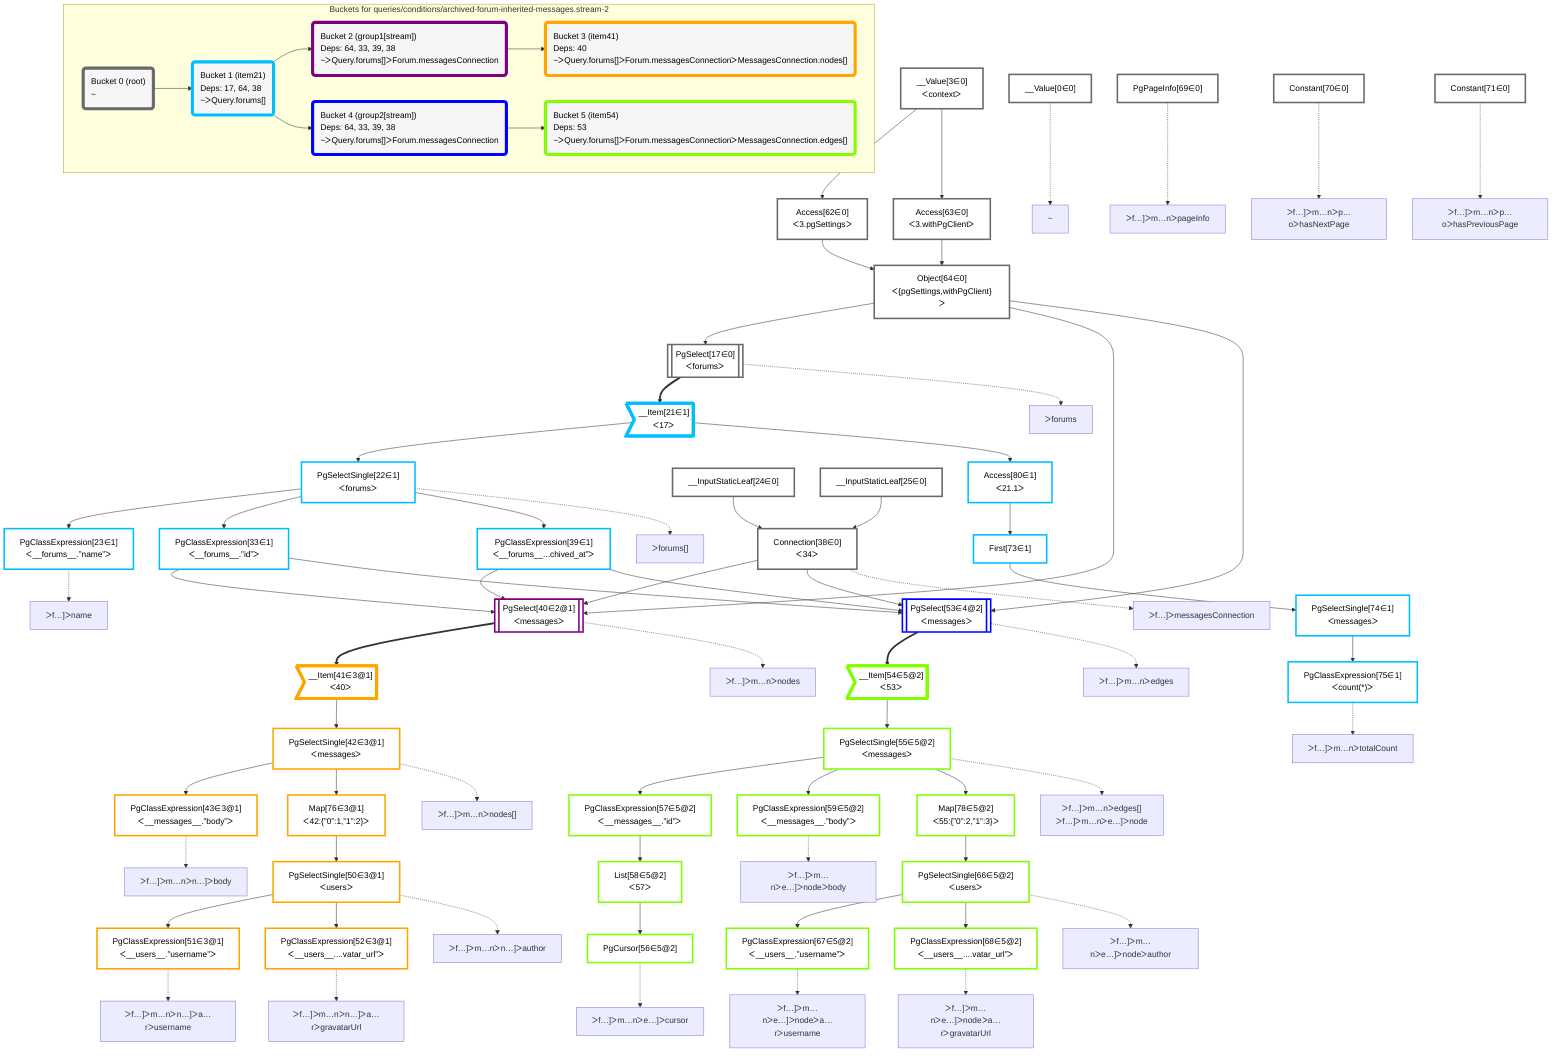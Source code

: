 graph TD
    classDef path fill:#eee,stroke:#000,color:#000
    classDef plan fill:#fff,stroke-width:3px,color:#000
    classDef itemplan fill:#fff,stroke-width:6px,color:#000
    classDef sideeffectplan fill:#f00,stroke-width:6px,color:#000
    classDef bucket fill:#f6f6f6,color:#000,stroke-width:6px,text-align:left


    %% define plans
    __Value0["__Value[0∈0]"]:::plan
    __Value3["__Value[3∈0]<br />ᐸcontextᐳ"]:::plan
    Access62["Access[62∈0]<br />ᐸ3.pgSettingsᐳ"]:::plan
    Access63["Access[63∈0]<br />ᐸ3.withPgClientᐳ"]:::plan
    Object64["Object[64∈0]<br />ᐸ{pgSettings,withPgClient}ᐳ"]:::plan
    PgSelect17[["PgSelect[17∈0]<br />ᐸforumsᐳ"]]:::plan
    __Item21>"__Item[21∈1]<br />ᐸ17ᐳ"]:::itemplan
    PgSelectSingle22["PgSelectSingle[22∈1]<br />ᐸforumsᐳ"]:::plan
    PgClassExpression23["PgClassExpression[23∈1]<br />ᐸ__forums__.”name”ᐳ"]:::plan
    __InputStaticLeaf24["__InputStaticLeaf[24∈0]"]:::plan
    __InputStaticLeaf25["__InputStaticLeaf[25∈0]"]:::plan
    PgClassExpression33["PgClassExpression[33∈1]<br />ᐸ__forums__.”id”ᐳ"]:::plan
    Connection38["Connection[38∈0]<br />ᐸ34ᐳ"]:::plan
    PgClassExpression39["PgClassExpression[39∈1]<br />ᐸ__forums__...chived_at”ᐳ"]:::plan
    PgSelect40[["PgSelect[40∈2@1]<br />ᐸmessagesᐳ"]]:::plan
    __Item41>"__Item[41∈3@1]<br />ᐸ40ᐳ"]:::itemplan
    PgSelectSingle42["PgSelectSingle[42∈3@1]<br />ᐸmessagesᐳ"]:::plan
    PgClassExpression43["PgClassExpression[43∈3@1]<br />ᐸ__messages__.”body”ᐳ"]:::plan
    Map76["Map[76∈3@1]<br />ᐸ42:{”0”:1,”1”:2}ᐳ"]:::plan
    PgSelectSingle50["PgSelectSingle[50∈3@1]<br />ᐸusersᐳ"]:::plan
    PgClassExpression51["PgClassExpression[51∈3@1]<br />ᐸ__users__.”username”ᐳ"]:::plan
    PgClassExpression52["PgClassExpression[52∈3@1]<br />ᐸ__users__....vatar_url”ᐳ"]:::plan
    PgSelect53[["PgSelect[53∈4@2]<br />ᐸmessagesᐳ"]]:::plan
    __Item54>"__Item[54∈5@2]<br />ᐸ53ᐳ"]:::itemplan
    PgSelectSingle55["PgSelectSingle[55∈5@2]<br />ᐸmessagesᐳ"]:::plan
    PgClassExpression57["PgClassExpression[57∈5@2]<br />ᐸ__messages__.”id”ᐳ"]:::plan
    List58["List[58∈5@2]<br />ᐸ57ᐳ"]:::plan
    PgCursor56["PgCursor[56∈5@2]"]:::plan
    PgClassExpression59["PgClassExpression[59∈5@2]<br />ᐸ__messages__.”body”ᐳ"]:::plan
    Map78["Map[78∈5@2]<br />ᐸ55:{”0”:2,”1”:3}ᐳ"]:::plan
    PgSelectSingle66["PgSelectSingle[66∈5@2]<br />ᐸusersᐳ"]:::plan
    PgClassExpression67["PgClassExpression[67∈5@2]<br />ᐸ__users__.”username”ᐳ"]:::plan
    PgClassExpression68["PgClassExpression[68∈5@2]<br />ᐸ__users__....vatar_url”ᐳ"]:::plan
    PgPageInfo69["PgPageInfo[69∈0]"]:::plan
    Constant70["Constant[70∈0]"]:::plan
    Constant71["Constant[71∈0]"]:::plan
    Access80["Access[80∈1]<br />ᐸ21.1ᐳ"]:::plan
    First73["First[73∈1]"]:::plan
    PgSelectSingle74["PgSelectSingle[74∈1]<br />ᐸmessagesᐳ"]:::plan
    PgClassExpression75["PgClassExpression[75∈1]<br />ᐸcount(*)ᐳ"]:::plan

    %% plan dependencies
    __Value3 --> Access62
    __Value3 --> Access63
    Access62 & Access63 --> Object64
    Object64 --> PgSelect17
    PgSelect17 ==> __Item21
    __Item21 --> PgSelectSingle22
    PgSelectSingle22 --> PgClassExpression23
    PgSelectSingle22 --> PgClassExpression33
    __InputStaticLeaf24 & __InputStaticLeaf25 --> Connection38
    PgSelectSingle22 --> PgClassExpression39
    Object64 & PgClassExpression33 & PgClassExpression39 & Connection38 --> PgSelect40
    PgSelect40 ==> __Item41
    __Item41 --> PgSelectSingle42
    PgSelectSingle42 --> PgClassExpression43
    PgSelectSingle42 --> Map76
    Map76 --> PgSelectSingle50
    PgSelectSingle50 --> PgClassExpression51
    PgSelectSingle50 --> PgClassExpression52
    Object64 & PgClassExpression33 & PgClassExpression39 & Connection38 --> PgSelect53
    PgSelect53 ==> __Item54
    __Item54 --> PgSelectSingle55
    PgSelectSingle55 --> PgClassExpression57
    PgClassExpression57 --> List58
    List58 --> PgCursor56
    PgSelectSingle55 --> PgClassExpression59
    PgSelectSingle55 --> Map78
    Map78 --> PgSelectSingle66
    PgSelectSingle66 --> PgClassExpression67
    PgSelectSingle66 --> PgClassExpression68
    __Item21 --> Access80
    Access80 --> First73
    First73 --> PgSelectSingle74
    PgSelectSingle74 --> PgClassExpression75

    %% plan-to-path relationships
    P0["~"]
    __Value0 -.-> P0
    P17["ᐳforums"]
    PgSelect17 -.-> P17
    P22["ᐳforums[]"]
    PgSelectSingle22 -.-> P22
    P23["ᐳf…]ᐳname"]
    PgClassExpression23 -.-> P23
    P38["ᐳf…]ᐳmessagesConnection"]
    Connection38 -.-> P38
    P40["ᐳf…]ᐳm…nᐳnodes"]
    PgSelect40 -.-> P40
    P42["ᐳf…]ᐳm…nᐳnodes[]"]
    PgSelectSingle42 -.-> P42
    P43["ᐳf…]ᐳm…nᐳn…]ᐳbody"]
    PgClassExpression43 -.-> P43
    P50["ᐳf…]ᐳm…nᐳn…]ᐳauthor"]
    PgSelectSingle50 -.-> P50
    P51["ᐳf…]ᐳm…nᐳn…]ᐳa…rᐳusername"]
    PgClassExpression51 -.-> P51
    P52["ᐳf…]ᐳm…nᐳn…]ᐳa…rᐳgravatarUrl"]
    PgClassExpression52 -.-> P52
    P53["ᐳf…]ᐳm…nᐳedges"]
    PgSelect53 -.-> P53
    P55["ᐳf…]ᐳm…nᐳedges[]<br />ᐳf…]ᐳm…nᐳe…]ᐳnode"]
    PgSelectSingle55 -.-> P55
    P56["ᐳf…]ᐳm…nᐳe…]ᐳcursor"]
    PgCursor56 -.-> P56
    P59["ᐳf…]ᐳm…nᐳe…]ᐳnodeᐳbody"]
    PgClassExpression59 -.-> P59
    P66["ᐳf…]ᐳm…nᐳe…]ᐳnodeᐳauthor"]
    PgSelectSingle66 -.-> P66
    P67["ᐳf…]ᐳm…nᐳe…]ᐳnodeᐳa…rᐳusername"]
    PgClassExpression67 -.-> P67
    P68["ᐳf…]ᐳm…nᐳe…]ᐳnodeᐳa…rᐳgravatarUrl"]
    PgClassExpression68 -.-> P68
    P69["ᐳf…]ᐳm…nᐳpageInfo"]
    PgPageInfo69 -.-> P69
    P70["ᐳf…]ᐳm…nᐳp…oᐳhasNextPage"]
    Constant70 -.-> P70
    P71["ᐳf…]ᐳm…nᐳp…oᐳhasPreviousPage"]
    Constant71 -.-> P71
    P75["ᐳf…]ᐳm…nᐳtotalCount"]
    PgClassExpression75 -.-> P75

    subgraph "Buckets for queries/conditions/archived-forum-inherited-messages.stream-2"
    Bucket0("Bucket 0 (root)<br />~"):::bucket
    classDef bucket0 stroke:#696969
    class Bucket0,__Value0,__Value3,PgSelect17,__InputStaticLeaf24,__InputStaticLeaf25,Connection38,Access62,Access63,Object64,PgPageInfo69,Constant70,Constant71 bucket0
    Bucket1("Bucket 1 (item21)<br />Deps: 17, 64, 38<br />~ᐳQuery.forums[]"):::bucket
    classDef bucket1 stroke:#00bfff
    class Bucket1,__Item21,PgSelectSingle22,PgClassExpression23,PgClassExpression33,PgClassExpression39,First73,PgSelectSingle74,PgClassExpression75,Access80 bucket1
    Bucket2("Bucket 2 (group1[stream])<br />Deps: 64, 33, 39, 38<br />~ᐳQuery.forums[]ᐳForum.messagesConnection"):::bucket
    classDef bucket2 stroke:#7f007f
    class Bucket2,PgSelect40 bucket2
    Bucket3("Bucket 3 (item41)<br />Deps: 40<br />~ᐳQuery.forums[]ᐳForum.messagesConnectionᐳMessagesConnection.nodes[]"):::bucket
    classDef bucket3 stroke:#ffa500
    class Bucket3,__Item41,PgSelectSingle42,PgClassExpression43,PgSelectSingle50,PgClassExpression51,PgClassExpression52,Map76 bucket3
    Bucket4("Bucket 4 (group2[stream])<br />Deps: 64, 33, 39, 38<br />~ᐳQuery.forums[]ᐳForum.messagesConnection"):::bucket
    classDef bucket4 stroke:#0000ff
    class Bucket4,PgSelect53 bucket4
    Bucket5("Bucket 5 (item54)<br />Deps: 53<br />~ᐳQuery.forums[]ᐳForum.messagesConnectionᐳMessagesConnection.edges[]"):::bucket
    classDef bucket5 stroke:#7fff00
    class Bucket5,__Item54,PgSelectSingle55,PgCursor56,PgClassExpression57,List58,PgClassExpression59,PgSelectSingle66,PgClassExpression67,PgClassExpression68,Map78 bucket5
    Bucket0 --> Bucket1
    Bucket1 --> Bucket2 & Bucket4
    Bucket2 --> Bucket3
    Bucket4 --> Bucket5
    end